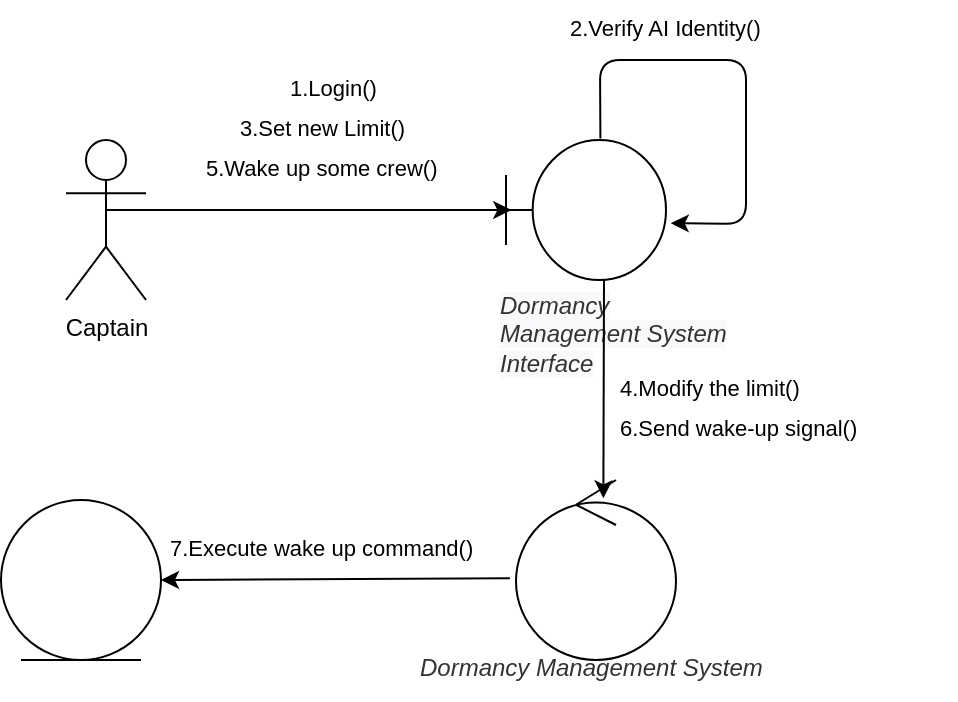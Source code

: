 <mxfile version="14.6.13" type="github">
  <diagram id="MllmWd7I1oxpp0U6nGxe" name="Page-1">
    <mxGraphModel dx="716" dy="403" grid="1" gridSize="10" guides="1" tooltips="1" connect="1" arrows="1" fold="1" page="1" pageScale="1" pageWidth="827" pageHeight="1169" math="0" shadow="0">
      <root>
        <mxCell id="0" />
        <mxCell id="1" parent="0" />
        <mxCell id="6dBebF3-bVjpEIKWxez3-1" value="Captain" style="shape=umlActor;verticalLabelPosition=bottom;verticalAlign=top;html=1;outlineConnect=0;" vertex="1" parent="1">
          <mxGeometry x="215" y="70" width="40" height="80" as="geometry" />
        </mxCell>
        <mxCell id="6dBebF3-bVjpEIKWxez3-2" value="" style="shape=umlBoundary;whiteSpace=wrap;html=1;" vertex="1" parent="1">
          <mxGeometry x="435" y="70" width="80" height="70" as="geometry" />
        </mxCell>
        <mxCell id="6dBebF3-bVjpEIKWxez3-3" value="" style="ellipse;shape=umlControl;whiteSpace=wrap;html=1;" vertex="1" parent="1">
          <mxGeometry x="440" y="240" width="80" height="90" as="geometry" />
        </mxCell>
        <mxCell id="6dBebF3-bVjpEIKWxez3-4" value="" style="ellipse;shape=umlEntity;whiteSpace=wrap;html=1;" vertex="1" parent="1">
          <mxGeometry x="182.5" y="250" width="80" height="80" as="geometry" />
        </mxCell>
        <mxCell id="6dBebF3-bVjpEIKWxez3-9" value="" style="endArrow=classic;html=1;exitX=0.59;exitY=-0.011;exitDx=0;exitDy=0;exitPerimeter=0;entryX=1.03;entryY=0.594;entryDx=0;entryDy=0;entryPerimeter=0;" edge="1" parent="1" source="6dBebF3-bVjpEIKWxez3-2" target="6dBebF3-bVjpEIKWxez3-2">
          <mxGeometry width="50" height="50" relative="1" as="geometry">
            <mxPoint x="455" y="70" as="sourcePoint" />
            <mxPoint x="505" y="20" as="targetPoint" />
            <Array as="points">
              <mxPoint x="482" y="30" />
              <mxPoint x="555" y="30" />
              <mxPoint x="555" y="112" />
            </Array>
          </mxGeometry>
        </mxCell>
        <mxCell id="6dBebF3-bVjpEIKWxez3-11" value="&#xa;&#xa;&lt;span style=&quot;color: rgb(51, 51, 51); font-family: helvetica; font-size: 12px; font-style: italic; font-weight: 400; letter-spacing: normal; text-align: center; text-indent: 0px; text-transform: none; word-spacing: 0px; background-color: rgb(248, 249, 250); display: inline; float: none;&quot;&gt;Dormancy Management System Interface&lt;/span&gt;&#xa;&#xa;" style="text;whiteSpace=wrap;html=1;" vertex="1" parent="1">
          <mxGeometry x="430" y="110" width="130" height="30" as="geometry" />
        </mxCell>
        <mxCell id="6dBebF3-bVjpEIKWxez3-12" value="&lt;span style=&quot;color: rgb(51 , 51 , 51) ; font-family: &amp;#34;helvetica&amp;#34; ; font-style: italic ; text-align: center&quot;&gt;Dormancy Management System&lt;/span&gt;" style="text;whiteSpace=wrap;html=1;" vertex="1" parent="1">
          <mxGeometry x="390" y="320" width="191" height="30" as="geometry" />
        </mxCell>
        <mxCell id="6dBebF3-bVjpEIKWxez3-22" value="&lt;span style=&quot;color: rgb(0, 0, 0); font-family: helvetica; font-size: 11px; font-style: normal; font-weight: 400; letter-spacing: normal; text-align: center; text-indent: 0px; text-transform: none; word-spacing: 0px; background-color: rgb(255, 255, 255); display: inline; float: none;&quot;&gt;1.Login()&lt;/span&gt;" style="text;whiteSpace=wrap;html=1;" vertex="1" parent="1">
          <mxGeometry x="325" y="30" width="65" height="70" as="geometry" />
        </mxCell>
        <mxCell id="6dBebF3-bVjpEIKWxez3-23" value="" style="endArrow=classic;html=1;entryX=0.033;entryY=0.5;entryDx=0;entryDy=0;exitX=0.5;exitY=0.438;exitDx=0;exitDy=0;exitPerimeter=0;entryPerimeter=0;" edge="1" parent="1" target="6dBebF3-bVjpEIKWxez3-2" source="6dBebF3-bVjpEIKWxez3-1">
          <mxGeometry width="50" height="50" relative="1" as="geometry">
            <mxPoint x="315" y="100" as="sourcePoint" />
            <mxPoint x="385" y="100" as="targetPoint" />
          </mxGeometry>
        </mxCell>
        <mxCell id="6dBebF3-bVjpEIKWxez3-26" value="&lt;span style=&quot;color: rgb(0, 0, 0); font-family: helvetica; font-size: 11px; font-style: normal; font-weight: 400; letter-spacing: normal; text-align: center; text-indent: 0px; text-transform: none; word-spacing: 0px; background-color: rgb(255, 255, 255); display: inline; float: none;&quot;&gt;2.Verify AI Identity()&lt;/span&gt;" style="text;whiteSpace=wrap;html=1;" vertex="1" parent="1">
          <mxGeometry x="465" width="130" height="30" as="geometry" />
        </mxCell>
        <mxCell id="6dBebF3-bVjpEIKWxez3-47" value="&lt;span style=&quot;color: rgb(0, 0, 0); font-family: helvetica; font-size: 11px; font-style: normal; font-weight: 400; letter-spacing: normal; text-align: center; text-indent: 0px; text-transform: none; word-spacing: 0px; background-color: rgb(255, 255, 255); display: inline; float: none;&quot;&gt;3.Set new Limit()&lt;/span&gt;" style="text;whiteSpace=wrap;html=1;" vertex="1" parent="1">
          <mxGeometry x="300" y="50" width="120" height="40" as="geometry" />
        </mxCell>
        <mxCell id="6dBebF3-bVjpEIKWxez3-48" value="&lt;span style=&quot;color: rgb(0, 0, 0); font-family: helvetica; font-size: 11px; font-style: normal; font-weight: 400; letter-spacing: normal; text-align: center; text-indent: 0px; text-transform: none; word-spacing: 0px; background-color: rgb(255, 255, 255); display: inline; float: none;&quot;&gt;5.Wake up some crew()&lt;/span&gt;" style="text;whiteSpace=wrap;html=1;" vertex="1" parent="1">
          <mxGeometry x="282.5" y="70" width="150" height="30" as="geometry" />
        </mxCell>
        <mxCell id="6dBebF3-bVjpEIKWxez3-27" value="&lt;span style=&quot;font-size: 11px ; text-align: center ; background-color: rgb(255 , 255 , 255)&quot;&gt;4.Modify the limit()&lt;/span&gt;" style="text;whiteSpace=wrap;html=1;rotation=0;" vertex="1" parent="1">
          <mxGeometry x="490" y="180" width="170" height="30" as="geometry" />
        </mxCell>
        <mxCell id="6dBebF3-bVjpEIKWxez3-49" value="&lt;span style=&quot;color: rgb(0, 0, 0); font-family: helvetica; font-size: 11px; font-style: normal; font-weight: 400; letter-spacing: normal; text-align: center; text-indent: 0px; text-transform: none; word-spacing: 0px; background-color: rgb(255, 255, 255); display: inline; float: none;&quot;&gt;6.Send wake-up signal()&lt;/span&gt;" style="text;whiteSpace=wrap;html=1;" vertex="1" parent="1">
          <mxGeometry x="490" y="200" width="160" height="30" as="geometry" />
        </mxCell>
        <mxCell id="6dBebF3-bVjpEIKWxez3-52" value="" style="endArrow=classic;html=1;entryX=0.546;entryY=0.102;entryDx=0;entryDy=0;entryPerimeter=0;" edge="1" parent="1" target="6dBebF3-bVjpEIKWxez3-3">
          <mxGeometry width="50" height="50" relative="1" as="geometry">
            <mxPoint x="484" y="140" as="sourcePoint" />
            <mxPoint x="420" y="210" as="targetPoint" />
          </mxGeometry>
        </mxCell>
        <mxCell id="6dBebF3-bVjpEIKWxez3-53" value="" style="endArrow=classic;html=1;entryX=1;entryY=0.5;entryDx=0;entryDy=0;exitX=-0.038;exitY=0.546;exitDx=0;exitDy=0;exitPerimeter=0;" edge="1" parent="1" source="6dBebF3-bVjpEIKWxez3-3" target="6dBebF3-bVjpEIKWxez3-4">
          <mxGeometry width="50" height="50" relative="1" as="geometry">
            <mxPoint x="250" y="340" as="sourcePoint" />
            <mxPoint x="300" y="290" as="targetPoint" />
          </mxGeometry>
        </mxCell>
        <mxCell id="6dBebF3-bVjpEIKWxez3-54" value="&lt;span style=&quot;color: rgb(0, 0, 0); font-family: helvetica; font-size: 11px; font-style: normal; font-weight: 400; letter-spacing: normal; text-align: center; text-indent: 0px; text-transform: none; word-spacing: 0px; background-color: rgb(255, 255, 255); display: inline; float: none;&quot;&gt;7.Execute wake up command()&lt;/span&gt;" style="text;whiteSpace=wrap;html=1;" vertex="1" parent="1">
          <mxGeometry x="265" y="260" width="190" height="30" as="geometry" />
        </mxCell>
      </root>
    </mxGraphModel>
  </diagram>
</mxfile>
